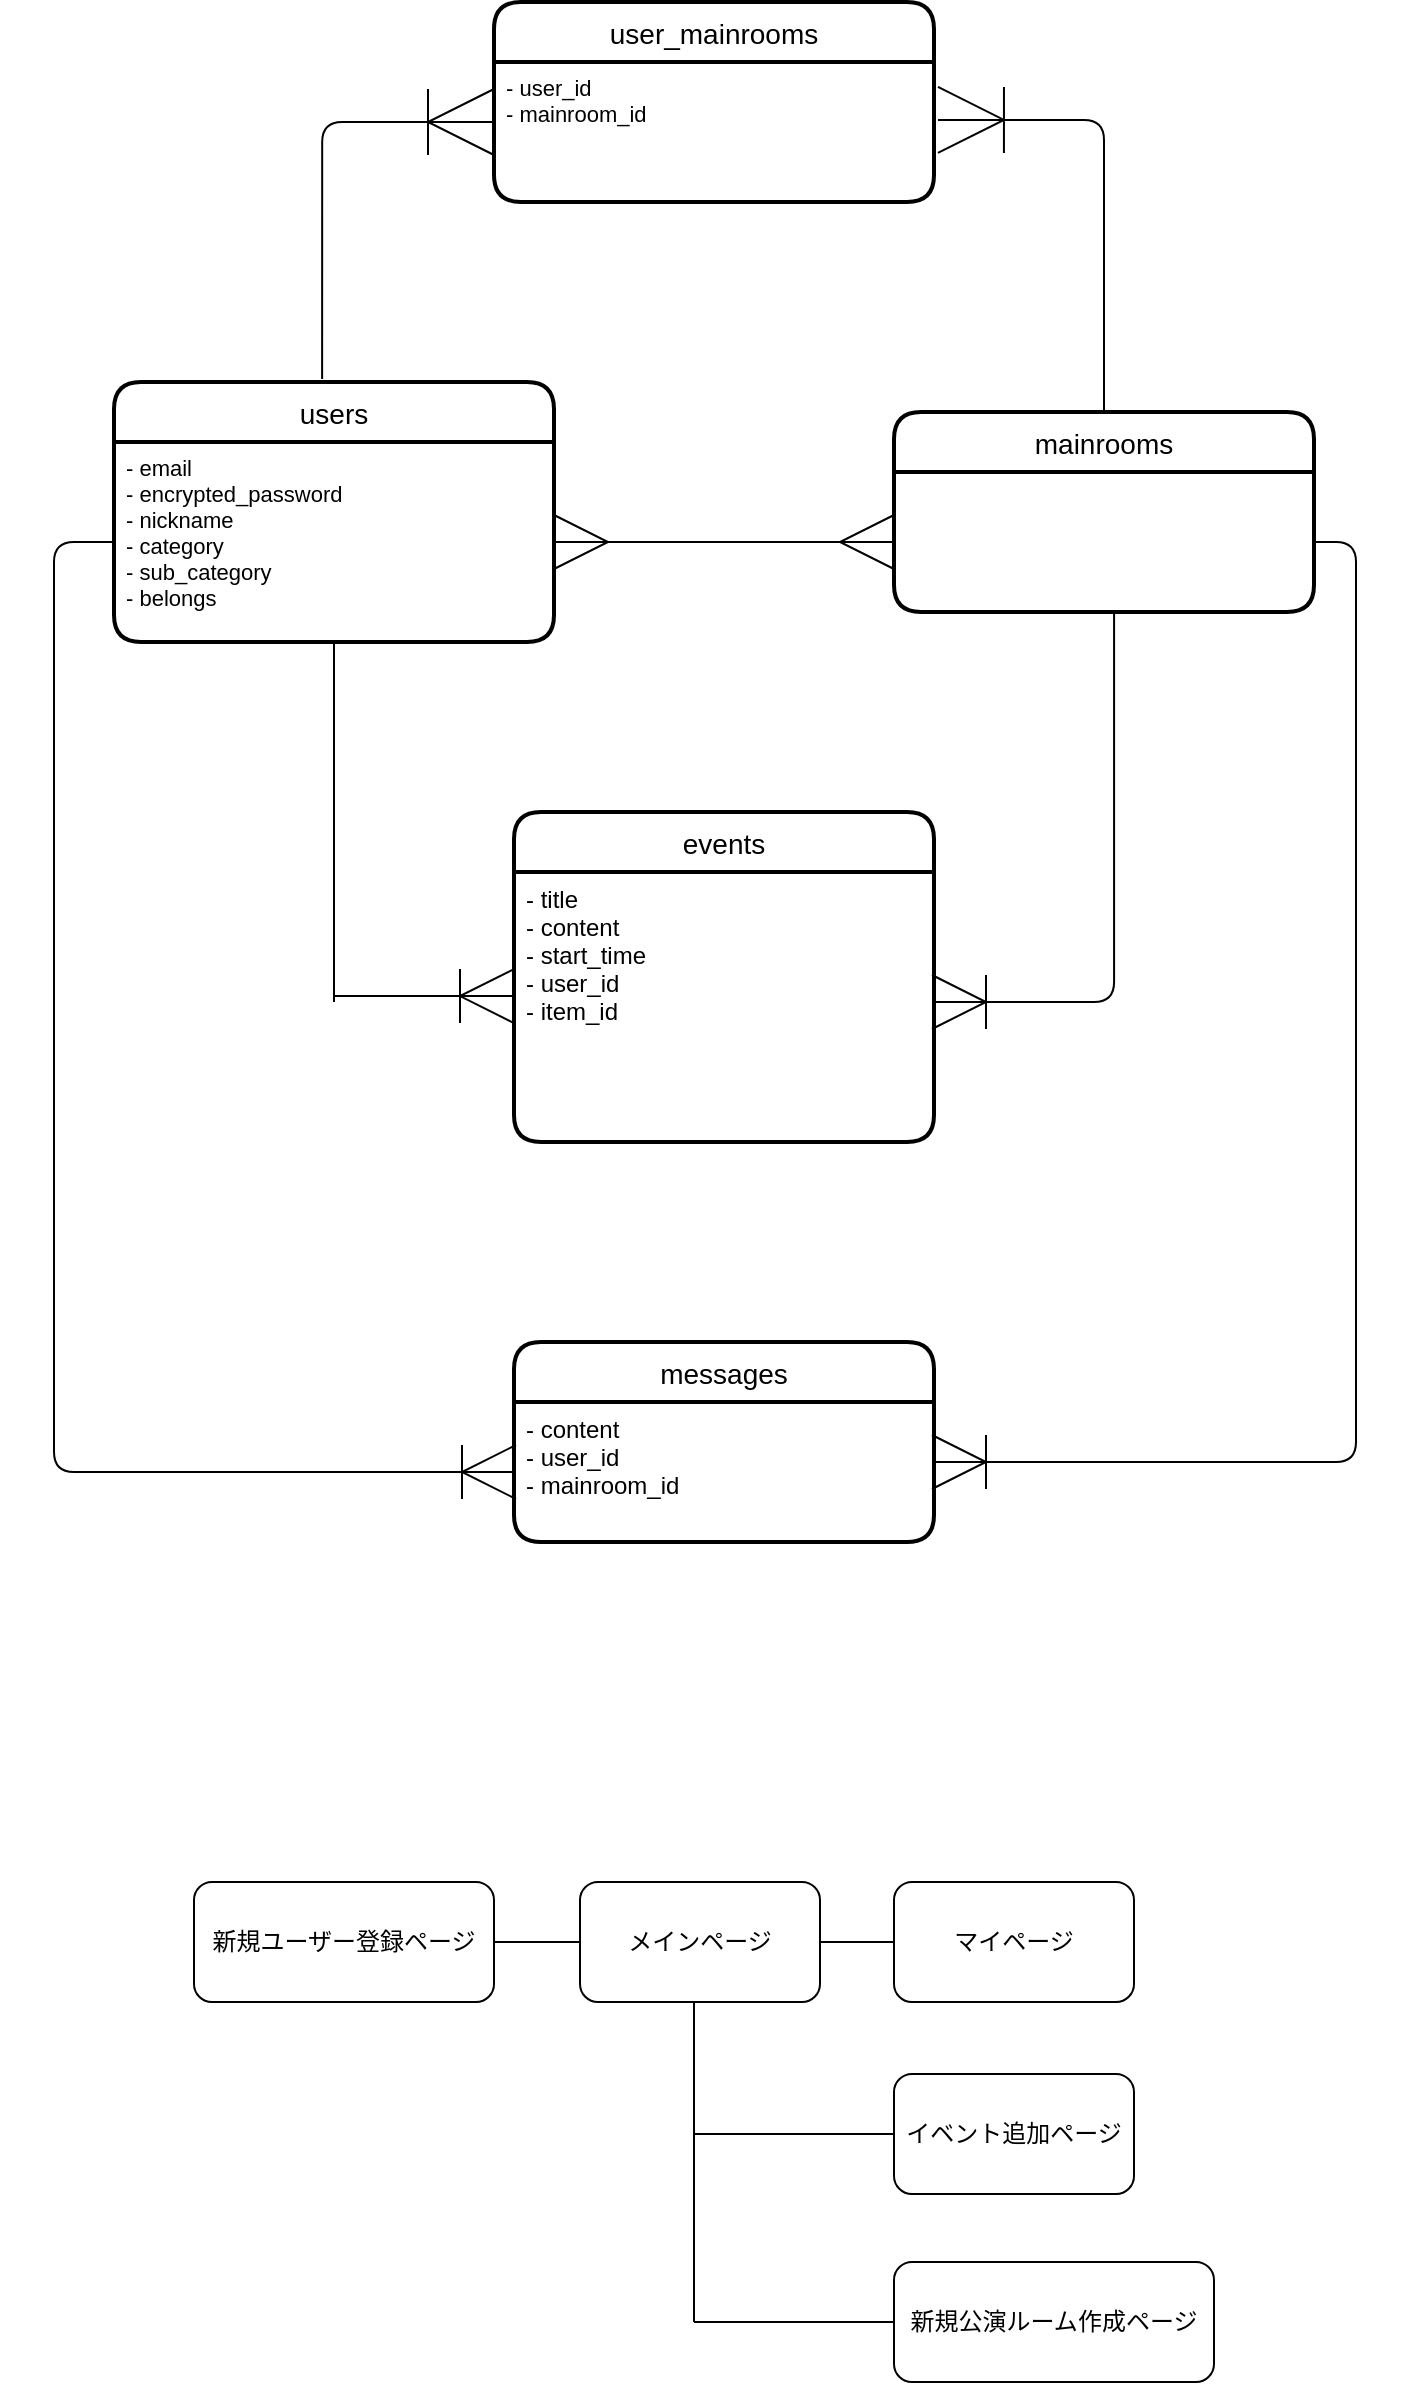 <mxfile>
    <diagram id="gqW31JSFJXKYJe07ppGX" name="ページ1">
        <mxGraphModel dx="848" dy="800" grid="1" gridSize="10" guides="1" tooltips="1" connect="1" arrows="1" fold="1" page="1" pageScale="1" pageWidth="827" pageHeight="1169" math="0" shadow="0">
            <root>
                <mxCell id="0"/>
                <mxCell id="1" parent="0"/>
                <mxCell id="2" value="users" style="swimlane;childLayout=stackLayout;horizontal=1;startSize=30;horizontalStack=0;rounded=1;fontSize=14;fontStyle=0;strokeWidth=2;resizeParent=0;resizeLast=1;shadow=0;dashed=0;align=center;labelBorderColor=none;strokeColor=default;" vertex="1" parent="1">
                    <mxGeometry x="60" y="250" width="220" height="130" as="geometry"/>
                </mxCell>
                <mxCell id="3" value="- email&#10;- encrypted_password&#10;- nickname&#10;- category&#10;- sub_category&#10;- belongs&#10;" style="align=left;strokeColor=none;fillColor=none;spacingLeft=4;fontSize=11;verticalAlign=top;resizable=0;rotatable=0;part=1;" vertex="1" parent="2">
                    <mxGeometry y="30" width="220" height="100" as="geometry"/>
                </mxCell>
                <mxCell id="4" value="mainrooms" style="swimlane;childLayout=stackLayout;horizontal=1;startSize=30;horizontalStack=0;rounded=1;fontSize=14;fontStyle=0;strokeWidth=2;resizeParent=0;resizeLast=1;shadow=0;dashed=0;align=center;verticalAlign=middle;" vertex="1" parent="1">
                    <mxGeometry x="450" y="265" width="210" height="100" as="geometry"/>
                </mxCell>
                <mxCell id="5" value="&lt;font color=&quot;#ffffff&quot; style=&quot;font-size: 11px&quot;&gt;- name&lt;br&gt;&lt;span class=&quot;Apple-converted-space&quot; style=&quot;font-family: &amp;#34;helvetica neue&amp;#34;&quot;&gt;&lt;br&gt;&lt;/span&gt;&lt;/font&gt;&lt;font color=&quot;#ffffff&quot; style=&quot;font-size: 11px&quot;&gt;&lt;br&gt;&lt;/font&gt;" style="text;html=1;align=left;verticalAlign=top;resizable=0;points=[];autosize=1;strokeColor=none;fillColor=none;fontSize=12;" vertex="1" parent="4">
                    <mxGeometry y="30" width="210" height="70" as="geometry"/>
                </mxCell>
                <mxCell id="6" value="events" style="swimlane;childLayout=stackLayout;horizontal=1;startSize=30;horizontalStack=0;rounded=1;fontSize=14;fontStyle=0;strokeWidth=2;resizeParent=0;resizeLast=1;shadow=0;dashed=0;align=center;" vertex="1" parent="1">
                    <mxGeometry x="260" y="465" width="210" height="165" as="geometry"/>
                </mxCell>
                <mxCell id="7" value="- title&#10;- content&#10;- start_time&#10;- user_id&#10;- item_id" style="align=left;strokeColor=none;fillColor=none;spacingLeft=4;fontSize=12;verticalAlign=top;resizable=0;rotatable=0;part=1;" vertex="1" parent="6">
                    <mxGeometry y="30" width="210" height="135" as="geometry"/>
                </mxCell>
                <mxCell id="10" value="" style="edgeStyle=entityRelationEdgeStyle;fontSize=12;html=1;endArrow=ERoneToMany;jumpSize=12;endSize=25;startSize=25;" edge="1" parent="1">
                    <mxGeometry width="100" height="100" relative="1" as="geometry">
                        <mxPoint x="170" y="557" as="sourcePoint"/>
                        <mxPoint x="260" y="557.04" as="targetPoint"/>
                    </mxGeometry>
                </mxCell>
                <mxCell id="11" value="" style="endArrow=none;html=1;rounded=0;fontSize=12;exitX=0.5;exitY=1;exitDx=0;exitDy=0;" edge="1" parent="1" source="3">
                    <mxGeometry relative="1" as="geometry">
                        <mxPoint x="170" y="440" as="sourcePoint"/>
                        <mxPoint x="170" y="560" as="targetPoint"/>
                        <Array as="points"/>
                    </mxGeometry>
                </mxCell>
                <mxCell id="13" value="messages" style="swimlane;childLayout=stackLayout;horizontal=1;startSize=30;horizontalStack=0;rounded=1;fontSize=14;fontStyle=0;strokeWidth=2;resizeParent=0;resizeLast=1;shadow=0;dashed=0;align=center;" vertex="1" parent="1">
                    <mxGeometry x="260" y="730" width="210" height="100" as="geometry"/>
                </mxCell>
                <mxCell id="14" value="- content&#10;- user_id&#10;- mainroom_id" style="align=left;strokeColor=none;fillColor=none;spacingLeft=4;fontSize=12;verticalAlign=top;resizable=0;rotatable=0;part=1;" vertex="1" parent="13">
                    <mxGeometry y="30" width="210" height="70" as="geometry"/>
                </mxCell>
                <mxCell id="15" value="user_mainrooms" style="swimlane;childLayout=stackLayout;horizontal=1;startSize=30;horizontalStack=0;rounded=1;fontSize=14;fontStyle=0;strokeWidth=2;resizeParent=0;resizeLast=1;shadow=0;dashed=0;align=center;labelBorderColor=none;strokeColor=default;" vertex="1" parent="1">
                    <mxGeometry x="250" y="60" width="220" height="100" as="geometry"/>
                </mxCell>
                <mxCell id="16" value="- user_id&#10;- mainroom_id" style="align=left;strokeColor=none;fillColor=none;spacingLeft=4;fontSize=11;verticalAlign=top;resizable=0;rotatable=0;part=1;" vertex="1" parent="15">
                    <mxGeometry y="30" width="220" height="70" as="geometry"/>
                </mxCell>
                <mxCell id="17" value="" style="edgeStyle=orthogonalEdgeStyle;fontSize=12;html=1;endArrow=ERoneToMany;jumpSize=12;endSize=31;startSize=20;entryX=1.009;entryY=0.414;entryDx=0;entryDy=0;entryPerimeter=0;exitX=0.5;exitY=0;exitDx=0;exitDy=0;" edge="1" parent="1" target="16" source="4">
                    <mxGeometry width="100" height="100" relative="1" as="geometry">
                        <mxPoint x="640" y="120" as="sourcePoint"/>
                        <mxPoint x="640" y="120" as="targetPoint"/>
                        <Array as="points">
                            <mxPoint x="555" y="119"/>
                        </Array>
                    </mxGeometry>
                </mxCell>
                <mxCell id="18" value="" style="edgeStyle=orthogonalEdgeStyle;fontSize=12;html=1;endArrow=ERoneToMany;jumpSize=12;endSize=31;startSize=20;exitX=0.473;exitY=-0.012;exitDx=0;exitDy=0;exitPerimeter=0;" edge="1" parent="1" source="2">
                    <mxGeometry width="100" height="100" relative="1" as="geometry">
                        <mxPoint x="100" y="120" as="sourcePoint"/>
                        <mxPoint x="250" y="120" as="targetPoint"/>
                        <Array as="points">
                            <mxPoint x="164" y="120"/>
                        </Array>
                    </mxGeometry>
                </mxCell>
                <mxCell id="19" value="" style="edgeStyle=entityRelationEdgeStyle;fontSize=12;html=1;endArrow=ERmany;startArrow=ERmany;exitX=1;exitY=0.5;exitDx=0;exitDy=0;targetPerimeterSpacing=0;endSize=25;startSize=25;" edge="1" parent="1" source="3" target="5">
                    <mxGeometry width="100" height="100" relative="1" as="geometry">
                        <mxPoint x="350" y="450" as="sourcePoint"/>
                        <mxPoint x="450" y="350" as="targetPoint"/>
                    </mxGeometry>
                </mxCell>
                <mxCell id="21" value="" style="edgeStyle=elbowEdgeStyle;fontSize=12;html=1;endArrow=ERoneToMany;startSize=25;endSize=25;targetPerimeterSpacing=-1;elbow=vertical;exitX=0.524;exitY=0.986;exitDx=0;exitDy=0;exitPerimeter=0;" edge="1" parent="1" source="5" target="7">
                    <mxGeometry width="100" height="100" relative="1" as="geometry">
                        <mxPoint x="550" y="485" as="sourcePoint"/>
                        <mxPoint x="490" y="530" as="targetPoint"/>
                        <Array as="points">
                            <mxPoint x="560" y="560"/>
                        </Array>
                    </mxGeometry>
                </mxCell>
                <mxCell id="22" value="" style="edgeStyle=elbowEdgeStyle;fontSize=12;html=1;endArrow=ERoneToMany;startSize=25;endSize=25;targetPerimeterSpacing=-1;elbow=vertical;" edge="1" parent="1" source="5" target="14">
                    <mxGeometry width="100" height="100" relative="1" as="geometry">
                        <mxPoint x="681" y="330" as="sourcePoint"/>
                        <mxPoint x="590" y="525.98" as="targetPoint"/>
                        <Array as="points">
                            <mxPoint x="681" y="790"/>
                        </Array>
                    </mxGeometry>
                </mxCell>
                <mxCell id="23" value="" style="edgeStyle=elbowEdgeStyle;fontSize=12;html=1;endArrow=ERoneToMany;startSize=25;endSize=25;targetPerimeterSpacing=-1;elbow=vertical;" edge="1" parent="1" source="3" target="14">
                    <mxGeometry width="100" height="100" relative="1" as="geometry">
                        <mxPoint x="30" y="330" as="sourcePoint"/>
                        <mxPoint x="-150" y="790" as="targetPoint"/>
                        <Array as="points">
                            <mxPoint x="30" y="560"/>
                        </Array>
                    </mxGeometry>
                </mxCell>
                <mxCell id="31" style="edgeStyle=elbowEdgeStyle;elbow=vertical;html=1;exitX=1;exitY=0.5;exitDx=0;exitDy=0;entryX=0;entryY=0.5;entryDx=0;entryDy=0;startSize=25;endSize=25;targetPerimeterSpacing=-1;endArrow=none;endFill=0;" edge="1" parent="1" source="24" target="25">
                    <mxGeometry relative="1" as="geometry"/>
                </mxCell>
                <mxCell id="24" value="新規ユーザー登録ページ" style="rounded=1;whiteSpace=wrap;html=1;" vertex="1" parent="1">
                    <mxGeometry x="100" y="1000" width="150" height="60" as="geometry"/>
                </mxCell>
                <mxCell id="37" style="edgeStyle=elbowEdgeStyle;elbow=vertical;html=1;exitX=1;exitY=0.5;exitDx=0;exitDy=0;entryX=0;entryY=0.5;entryDx=0;entryDy=0;endArrow=none;endFill=0;startSize=25;endSize=25;targetPerimeterSpacing=-1;" edge="1" parent="1" source="25" target="26">
                    <mxGeometry relative="1" as="geometry"/>
                </mxCell>
                <mxCell id="25" value="メインページ" style="rounded=1;whiteSpace=wrap;html=1;" vertex="1" parent="1">
                    <mxGeometry x="293" y="1000" width="120" height="60" as="geometry"/>
                </mxCell>
                <mxCell id="26" value="マイページ" style="rounded=1;whiteSpace=wrap;html=1;" vertex="1" parent="1">
                    <mxGeometry x="450" y="1000" width="120" height="60" as="geometry"/>
                </mxCell>
                <mxCell id="35" style="edgeStyle=elbowEdgeStyle;elbow=vertical;html=1;exitX=0;exitY=0.5;exitDx=0;exitDy=0;endArrow=none;endFill=0;startSize=25;endSize=25;targetPerimeterSpacing=-1;" edge="1" parent="1" source="27">
                    <mxGeometry relative="1" as="geometry">
                        <mxPoint x="350" y="1125.882" as="targetPoint"/>
                    </mxGeometry>
                </mxCell>
                <mxCell id="27" value="イベント追加ページ" style="rounded=1;whiteSpace=wrap;html=1;" vertex="1" parent="1">
                    <mxGeometry x="450" y="1096" width="120" height="60" as="geometry"/>
                </mxCell>
                <mxCell id="36" style="edgeStyle=elbowEdgeStyle;elbow=vertical;html=1;exitX=0;exitY=0.5;exitDx=0;exitDy=0;endArrow=none;endFill=0;startSize=25;endSize=25;targetPerimeterSpacing=-1;" edge="1" parent="1" source="28">
                    <mxGeometry relative="1" as="geometry">
                        <mxPoint x="350" y="1220" as="targetPoint"/>
                    </mxGeometry>
                </mxCell>
                <mxCell id="28" value="新規公演ルーム作成ページ" style="rounded=1;whiteSpace=wrap;html=1;" vertex="1" parent="1">
                    <mxGeometry x="450" y="1190" width="160" height="60" as="geometry"/>
                </mxCell>
                <mxCell id="32" value="" style="endArrow=none;html=1;startSize=25;endSize=25;targetPerimeterSpacing=-1;elbow=vertical;entryX=0.5;entryY=1;entryDx=0;entryDy=0;" edge="1" parent="1">
                    <mxGeometry width="50" height="50" relative="1" as="geometry">
                        <mxPoint x="350" y="1220" as="sourcePoint"/>
                        <mxPoint x="350" y="1060" as="targetPoint"/>
                    </mxGeometry>
                </mxCell>
            </root>
        </mxGraphModel>
    </diagram>
</mxfile>